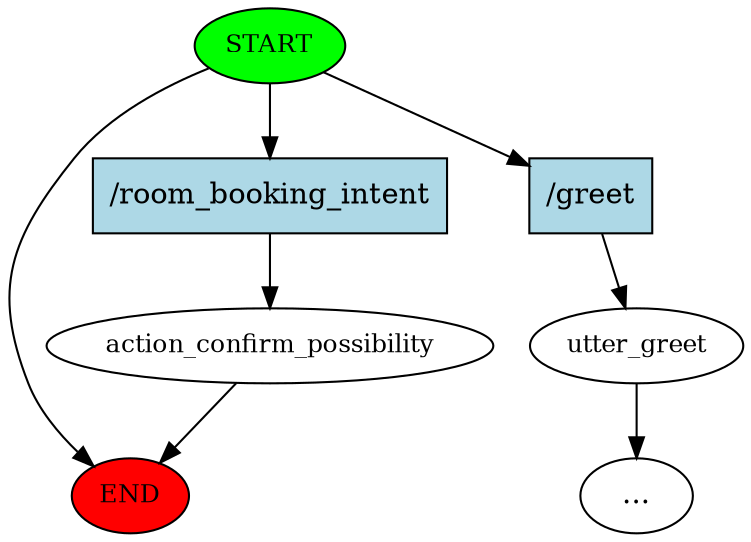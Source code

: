 digraph  {
0 [class="start active", fillcolor=green, fontsize=12, label=START, style=filled];
"-1" [class=end, fillcolor=red, fontsize=12, label=END, style=filled];
1 [class="", fontsize=12, label=utter_greet];
2 [class="active dashed", fontsize=12, label=action_confirm_possibility];
"-4" [class=ellipsis, label="..."];
6 [class=intent, fillcolor=lightblue, label="/greet", shape=rect, style=filled];
7 [class="intent active", fillcolor=lightblue, label="/room_booking_intent", shape=rect, style=filled];
0 -> "-1"  [class="", key=NONE, label=""];
0 -> 6  [class="", key=0];
0 -> 7  [class=active, key=0];
1 -> "-4"  [class="", key=NONE, label=""];
2 -> "-1"  [class="", key=NONE, label=""];
6 -> 1  [class="", key=0];
7 -> 2  [class=active, key=0];
}
